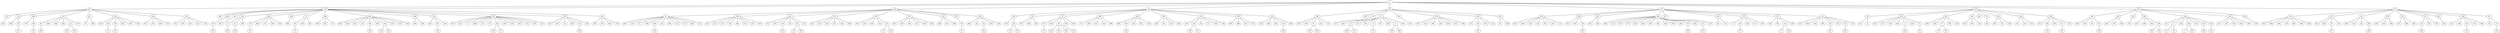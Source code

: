graph {
2--167
2--140
2--428
2--86
2--191
2--175
2--435
2--89
2--234
435--56
435--412
435--451
435--420
435--467
435--113
435--165
435--244
435--228
86--100
86--82
86--34
86--399
86--453
86--387
86--170
86--235
86--218
167--351
167--124
167--458
167--411
167--221
167--192
167--236
167--431
89--96
89--249
89--241
89--196
89--149
89--344
89--80
234--274
234--271
234--54
234--474
234--197
234--87
234--383
234--365
234--83
140--380
140--464
140--88
140--416
140--402
140--188
140--73
140--368
140--262
140--360
140--319
140--152
140--329
140--423
428--61
428--418
428--261
428--373
428--314
428--273
428--195
428--379
428--330
191--169
191--367
191--115
191--15
191--99
191--278
191--162
191--321
175--216
175--485
175--253
175--269
175--477
175--493
175--173
175--117
175--22
387--148
387--331
387--214
387--229
261--374
261--159
261--119
261--36
261--58
261--60
262--209
262--306
262--401
262--42
262--144
262--198
262--102
262--219
262--239
262--226
269--366
269--114
269--347
269--377
269--332
269--184
269--345
269--245
269--283
269--339
269--166
269--65
269--292
269--111
269--316
399--37
399--189
399--215
399--130
399--495
271--301
271--404
271--16
271--94
15--429
15--13
15--311
15--267
15--6
15--371
15--280
15--4
15--185
273--481
273--338
273--381
273--81
273--395
273--452
274--302
274--489
274--492
274--270
274--490
274--499
274--406
402--179
402--488
402--171
402--392
402--432
149--45
149--11
149--500
149--106
149--434
149--181
149--322
278--447
278--103
278--463
278--325
278--266
278--375
278--156
22--433
22--449
22--320
22--359
22--105
22--334
22--137
22--59
152--407
152--425
152--5
152--466
152--25
152--53
152--126
152--346
152--164
152--202
152--143
152--397
152--151
411--40
411--486
411--446
411--300
411--63
411--419
412--472
412--157
412--318
412--384
412--1
412--430
412--8
416--9
416--23
416--309
34--277
34--408
34--20
34--426
34--263
418--415
418--213
418--227
418--378
418--462
418--312
418--153
418--487
162--172
162--38
162--470
162--24
420--183
420--479
420--233
165--285
165--101
165--109
423--394
423--478
423--439
423--145
169--293
169--205
169--51
169--313
169--92
170--240
170--26
170--55
170--71
170--190
170--136
173--7
173--49
173--220
173--75
173--304
431--473
431--457
431--237
431--212
431--129
54--268
54--223
54--122
54--265
56--141
56--31
314--108
314--176
314--482
314--154
314--47
188--388
61--442
61--125
61--21
61--496
61--206
61--441
61--289
61--112
61--177
61--290
61--211
319--444
319--257
319--336
192--238
192--68
192--155
192--403
192--494
192--259
321--72
321--288
451--308
451--358
451--77
451--348
451--46
195--286
195--39
195--498
196--413
196--248
196--362
196--48
453--480
453--104
453--222
453--421
453--139
197--217
197--369
197--296
73--64
73--355
73--454
329--424
329--207
329--14
329--246
329--62
329--180
458--178
458--158
330--264
330--32
330--52
330--204
330--128
80--445
464--85
82--497
82--459
82--203
83--131
83--27
87--118
87--182
87--376
344--310
344--327
344--370
344--440
344--456
88--297
216--287
216--468
216--324
216--120
216--357
216--247
216--10
218--242
218--400
218--256
218--187
218--328
474--364
474--475
474--393
221--79
221--465
351--391
96--199
96--279
96--30
96--76
99--291
228--372
228--160
228--353
228--41
228--135
100--194
100--28
485--343
485--307
485--132
360--168
360--349
235--405
235--398
235--255
235--315
236--361
236--275
236--460
236--98
365--251
365--396
365--142
365--335
365--386
493--231
493--133
368--455
368--410
368--74
113--84
241--174
115--317
244--123
244--110
244--341
373--342
373--333
373--163
373--417
373--282
373--295
117--200
117--476
117--116
117--326
249--443
249--337
249--436
379--66
124--208
124--107
253--461
253--422
383--210
1--224
4--448
4--469
6--93
8--33
9--230
11--91
11--19
13--298
13--127
16--437
20--382
20--193
20--294
20--201
23--438
26--389
26--50
27--232
28--18
28--352
38--69
40--299
41--161
47--43
47--150
48--390
48--252
49--97
51--250
51--484
52--323
58--29
58--385
62--258
63--340
63--450
64--78
65--483
66--67
68--12
76--284
77--70
77--303
85--491
102--356
102--225
104--146
105--95
106--3
106--427
107--471
111--414
116--17
116--186
118--409
119--272
126--254
126--57
132--281
137--243
142--134
144--354
155--147
158--90
160--138
179--44
181--305
187--363
206--276
257--350
265--260
277--35
322--121
}
